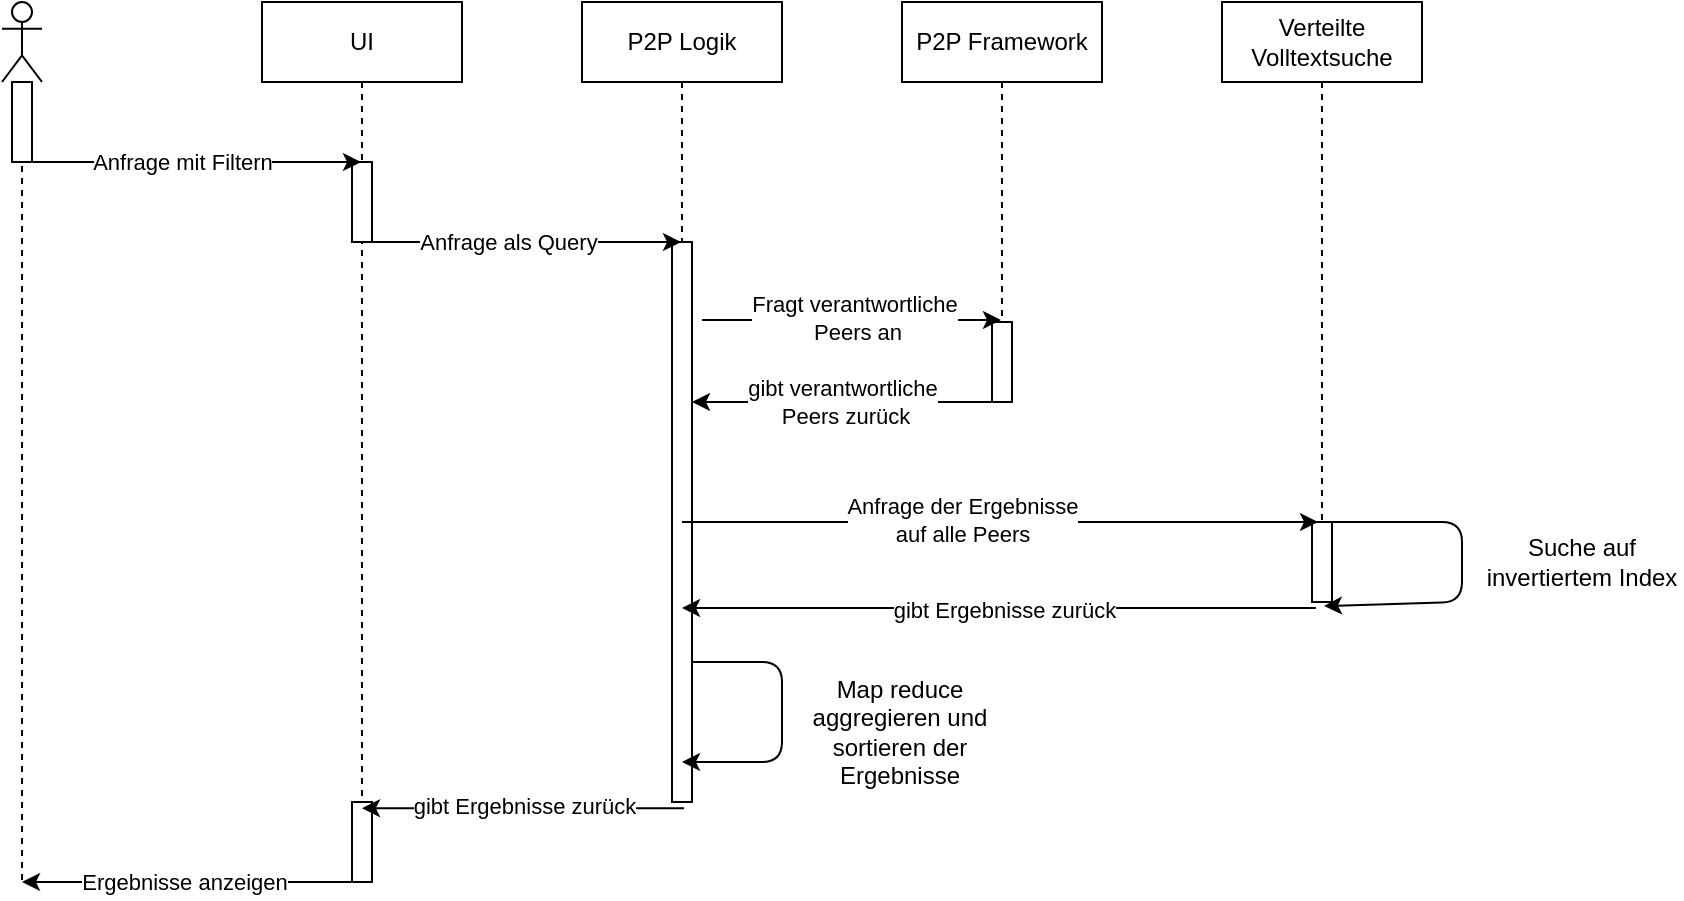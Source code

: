 <mxfile version="14.6.6" type="device"><diagram id="n43ftpo8LZHwObjhhmLp" name="Page-1"><mxGraphModel dx="1422" dy="762" grid="1" gridSize="10" guides="1" tooltips="1" connect="1" arrows="1" fold="1" page="1" pageScale="1" pageWidth="827" pageHeight="1169" math="0" shadow="0"><root><mxCell id="0"/><mxCell id="1" parent="0"/><mxCell id="6v9MxklC4xXUhLUr_cnv-1" value="" style="shape=umlLifeline;participant=umlActor;perimeter=lifelinePerimeter;whiteSpace=wrap;html=1;container=1;collapsible=0;recursiveResize=0;verticalAlign=top;spacingTop=36;outlineConnect=0;" vertex="1" parent="1"><mxGeometry x="30" y="80" width="20" height="440" as="geometry"/></mxCell><mxCell id="6v9MxklC4xXUhLUr_cnv-17" value="" style="html=1;points=[];perimeter=orthogonalPerimeter;" vertex="1" parent="6v9MxklC4xXUhLUr_cnv-1"><mxGeometry x="5" y="40" width="10" height="40" as="geometry"/></mxCell><mxCell id="6v9MxklC4xXUhLUr_cnv-4" value="UI" style="shape=umlLifeline;perimeter=lifelinePerimeter;whiteSpace=wrap;html=1;container=1;collapsible=0;recursiveResize=0;outlineConnect=0;" vertex="1" parent="1"><mxGeometry x="160" y="80" width="100" height="440" as="geometry"/></mxCell><mxCell id="6v9MxklC4xXUhLUr_cnv-11" value="" style="html=1;points=[];perimeter=orthogonalPerimeter;" vertex="1" parent="6v9MxklC4xXUhLUr_cnv-4"><mxGeometry x="45" y="80" width="10" height="40" as="geometry"/></mxCell><mxCell id="6v9MxklC4xXUhLUr_cnv-35" value="" style="html=1;points=[];perimeter=orthogonalPerimeter;" vertex="1" parent="6v9MxklC4xXUhLUr_cnv-4"><mxGeometry x="45" y="400" width="10" height="40" as="geometry"/></mxCell><mxCell id="6v9MxklC4xXUhLUr_cnv-5" value="P2P Logik" style="shape=umlLifeline;perimeter=lifelinePerimeter;whiteSpace=wrap;html=1;container=1;collapsible=0;recursiveResize=0;outlineConnect=0;" vertex="1" parent="1"><mxGeometry x="320" y="80" width="100" height="400" as="geometry"/></mxCell><mxCell id="6v9MxklC4xXUhLUr_cnv-15" value="" style="html=1;points=[];perimeter=orthogonalPerimeter;" vertex="1" parent="6v9MxklC4xXUhLUr_cnv-5"><mxGeometry x="45" y="120" width="10" height="280" as="geometry"/></mxCell><mxCell id="6v9MxklC4xXUhLUr_cnv-30" value="" style="endArrow=classic;html=1;" edge="1" parent="6v9MxklC4xXUhLUr_cnv-5" source="6v9MxklC4xXUhLUr_cnv-15" target="6v9MxklC4xXUhLUr_cnv-5"><mxGeometry width="50" height="50" relative="1" as="geometry"><mxPoint x="90" y="390" as="sourcePoint"/><mxPoint x="140" y="340" as="targetPoint"/><Array as="points"><mxPoint x="70" y="330"/><mxPoint x="100" y="330"/><mxPoint x="100" y="380"/></Array></mxGeometry></mxCell><mxCell id="6v9MxklC4xXUhLUr_cnv-6" value="P2P Framework" style="shape=umlLifeline;perimeter=lifelinePerimeter;whiteSpace=wrap;html=1;container=1;collapsible=0;recursiveResize=0;outlineConnect=0;" vertex="1" parent="1"><mxGeometry x="480" y="80" width="100" height="200" as="geometry"/></mxCell><mxCell id="6v9MxklC4xXUhLUr_cnv-18" value="" style="html=1;points=[];perimeter=orthogonalPerimeter;" vertex="1" parent="6v9MxklC4xXUhLUr_cnv-6"><mxGeometry x="45" y="160" width="10" height="40" as="geometry"/></mxCell><mxCell id="6v9MxklC4xXUhLUr_cnv-7" value="" style="endArrow=classic;html=1;exitX=0.7;exitY=1;exitDx=0;exitDy=0;exitPerimeter=0;" edge="1" parent="1" source="6v9MxklC4xXUhLUr_cnv-17" target="6v9MxklC4xXUhLUr_cnv-4"><mxGeometry width="50" height="50" relative="1" as="geometry"><mxPoint x="60" y="160" as="sourcePoint"/><mxPoint x="440" y="370" as="targetPoint"/></mxGeometry></mxCell><mxCell id="6v9MxklC4xXUhLUr_cnv-13" value="Anfrage mit Filtern" style="edgeLabel;html=1;align=center;verticalAlign=middle;resizable=0;points=[];" vertex="1" connectable="0" parent="6v9MxklC4xXUhLUr_cnv-7"><mxGeometry x="-0.233" y="-1" relative="1" as="geometry"><mxPoint x="14" y="-1" as="offset"/></mxGeometry></mxCell><mxCell id="6v9MxklC4xXUhLUr_cnv-12" value="Verteilte&lt;br&gt;Volltextsuche" style="shape=umlLifeline;perimeter=lifelinePerimeter;whiteSpace=wrap;html=1;container=1;collapsible=0;recursiveResize=0;outlineConnect=0;" vertex="1" parent="1"><mxGeometry x="640" y="80" width="100" height="300" as="geometry"/></mxCell><mxCell id="6v9MxklC4xXUhLUr_cnv-24" value="" style="html=1;points=[];perimeter=orthogonalPerimeter;" vertex="1" parent="6v9MxklC4xXUhLUr_cnv-12"><mxGeometry x="45" y="260" width="10" height="40" as="geometry"/></mxCell><mxCell id="6v9MxklC4xXUhLUr_cnv-28" value="" style="endArrow=classic;html=1;entryX=0.6;entryY=1.05;entryDx=0;entryDy=0;entryPerimeter=0;" edge="1" parent="6v9MxklC4xXUhLUr_cnv-12" source="6v9MxklC4xXUhLUr_cnv-12" target="6v9MxklC4xXUhLUr_cnv-24"><mxGeometry width="50" height="50" relative="1" as="geometry"><mxPoint x="70" y="310" as="sourcePoint"/><mxPoint x="120" y="260" as="targetPoint"/><Array as="points"><mxPoint x="120" y="260"/><mxPoint x="120" y="300"/></Array></mxGeometry></mxCell><mxCell id="6v9MxklC4xXUhLUr_cnv-14" value="" style="endArrow=classic;html=1;" edge="1" parent="1" source="6v9MxklC4xXUhLUr_cnv-11" target="6v9MxklC4xXUhLUr_cnv-5"><mxGeometry width="50" height="50" relative="1" as="geometry"><mxPoint x="230" y="200" as="sourcePoint"/><mxPoint x="320" y="250" as="targetPoint"/><Array as="points"><mxPoint x="290" y="200"/></Array></mxGeometry></mxCell><mxCell id="6v9MxklC4xXUhLUr_cnv-16" value="Anfrage als Query" style="edgeLabel;html=1;align=center;verticalAlign=middle;resizable=0;points=[];" vertex="1" connectable="0" parent="6v9MxklC4xXUhLUr_cnv-14"><mxGeometry x="-0.26" relative="1" as="geometry"><mxPoint x="11" as="offset"/></mxGeometry></mxCell><mxCell id="6v9MxklC4xXUhLUr_cnv-19" value="" style="endArrow=classic;html=1;" edge="1" parent="1" target="6v9MxklC4xXUhLUr_cnv-6"><mxGeometry width="50" height="50" relative="1" as="geometry"><mxPoint x="380" y="239" as="sourcePoint"/><mxPoint x="440" y="370" as="targetPoint"/></mxGeometry></mxCell><mxCell id="6v9MxklC4xXUhLUr_cnv-20" value="Fragt verantwortliche&lt;br&gt;&amp;nbsp;Peers an" style="edgeLabel;html=1;align=center;verticalAlign=middle;resizable=0;points=[];" vertex="1" connectable="0" parent="6v9MxklC4xXUhLUr_cnv-19"><mxGeometry x="-0.147" y="-1" relative="1" as="geometry"><mxPoint x="12" y="-2" as="offset"/></mxGeometry></mxCell><mxCell id="6v9MxklC4xXUhLUr_cnv-21" value="" style="endArrow=classic;html=1;exitX=0.5;exitY=1;exitDx=0;exitDy=0;exitPerimeter=0;" edge="1" parent="1" source="6v9MxklC4xXUhLUr_cnv-18" target="6v9MxklC4xXUhLUr_cnv-15"><mxGeometry width="50" height="50" relative="1" as="geometry"><mxPoint x="420" y="390" as="sourcePoint"/><mxPoint x="470" y="340" as="targetPoint"/></mxGeometry></mxCell><mxCell id="6v9MxklC4xXUhLUr_cnv-22" value="gibt verantwortliche&lt;br&gt;&amp;nbsp;Peers zurück" style="edgeLabel;html=1;align=center;verticalAlign=middle;resizable=0;points=[];" vertex="1" connectable="0" parent="6v9MxklC4xXUhLUr_cnv-21"><mxGeometry x="0.252" y="-1" relative="1" as="geometry"><mxPoint x="17" y="1" as="offset"/></mxGeometry></mxCell><mxCell id="6v9MxklC4xXUhLUr_cnv-23" value="" style="endArrow=classic;html=1;entryX=0.3;entryY=0;entryDx=0;entryDy=0;entryPerimeter=0;" edge="1" parent="1" source="6v9MxklC4xXUhLUr_cnv-5" target="6v9MxklC4xXUhLUr_cnv-24"><mxGeometry width="50" height="50" relative="1" as="geometry"><mxPoint x="510" y="390" as="sourcePoint"/><mxPoint x="560" y="340" as="targetPoint"/></mxGeometry></mxCell><mxCell id="6v9MxklC4xXUhLUr_cnv-25" value="Anfrage der Ergebnisse&lt;br&gt;auf alle Peers" style="edgeLabel;html=1;align=center;verticalAlign=middle;resizable=0;points=[];" vertex="1" connectable="0" parent="6v9MxklC4xXUhLUr_cnv-23"><mxGeometry x="-0.118" y="1" relative="1" as="geometry"><mxPoint as="offset"/></mxGeometry></mxCell><mxCell id="6v9MxklC4xXUhLUr_cnv-26" value="" style="endArrow=classic;html=1;exitX=0.2;exitY=1.075;exitDx=0;exitDy=0;exitPerimeter=0;" edge="1" parent="1" source="6v9MxklC4xXUhLUr_cnv-24" target="6v9MxklC4xXUhLUr_cnv-5"><mxGeometry width="50" height="50" relative="1" as="geometry"><mxPoint x="610" y="440" as="sourcePoint"/><mxPoint x="660" y="390" as="targetPoint"/></mxGeometry></mxCell><mxCell id="6v9MxklC4xXUhLUr_cnv-27" value="gibt Ergebnisse zurück" style="edgeLabel;html=1;align=center;verticalAlign=middle;resizable=0;points=[];" vertex="1" connectable="0" parent="6v9MxklC4xXUhLUr_cnv-26"><mxGeometry x="0.222" y="1" relative="1" as="geometry"><mxPoint x="37" as="offset"/></mxGeometry></mxCell><mxCell id="6v9MxklC4xXUhLUr_cnv-29" value="Suche auf invertiertem Index" style="text;html=1;strokeColor=none;fillColor=none;align=center;verticalAlign=middle;whiteSpace=wrap;rounded=0;" vertex="1" parent="1"><mxGeometry x="770" y="330" width="100" height="60" as="geometry"/></mxCell><mxCell id="6v9MxklC4xXUhLUr_cnv-31" value="Map reduce&lt;br&gt;aggregieren und sortieren der Ergebnisse" style="text;html=1;strokeColor=none;fillColor=none;align=center;verticalAlign=middle;whiteSpace=wrap;rounded=0;" vertex="1" parent="1"><mxGeometry x="414" y="410" width="130" height="70" as="geometry"/></mxCell><mxCell id="6v9MxklC4xXUhLUr_cnv-32" value="" style="endArrow=classic;html=1;exitX=0.6;exitY=1.011;exitDx=0;exitDy=0;exitPerimeter=0;" edge="1" parent="1" source="6v9MxklC4xXUhLUr_cnv-15" target="6v9MxklC4xXUhLUr_cnv-4"><mxGeometry width="50" height="50" relative="1" as="geometry"><mxPoint x="410" y="550" as="sourcePoint"/><mxPoint x="460" y="500" as="targetPoint"/></mxGeometry></mxCell><mxCell id="6v9MxklC4xXUhLUr_cnv-33" value="gibt Ergebnisse zurück" style="edgeLabel;html=1;align=center;verticalAlign=middle;resizable=0;points=[];" vertex="1" connectable="0" parent="6v9MxklC4xXUhLUr_cnv-32"><mxGeometry x="0.276" y="-2" relative="1" as="geometry"><mxPoint x="22" y="1" as="offset"/></mxGeometry></mxCell><mxCell id="6v9MxklC4xXUhLUr_cnv-34" value="" style="endArrow=classic;html=1;" edge="1" parent="1" target="6v9MxklC4xXUhLUr_cnv-1"><mxGeometry width="50" height="50" relative="1" as="geometry"><mxPoint x="209" y="520" as="sourcePoint"/><mxPoint x="260" y="560" as="targetPoint"/></mxGeometry></mxCell><mxCell id="6v9MxklC4xXUhLUr_cnv-36" value="Ergebnisse anzeigen" style="edgeLabel;html=1;align=center;verticalAlign=middle;resizable=0;points=[];" vertex="1" connectable="0" parent="6v9MxklC4xXUhLUr_cnv-34"><mxGeometry x="0.168" y="2" relative="1" as="geometry"><mxPoint x="10" y="-2" as="offset"/></mxGeometry></mxCell></root></mxGraphModel></diagram></mxfile>